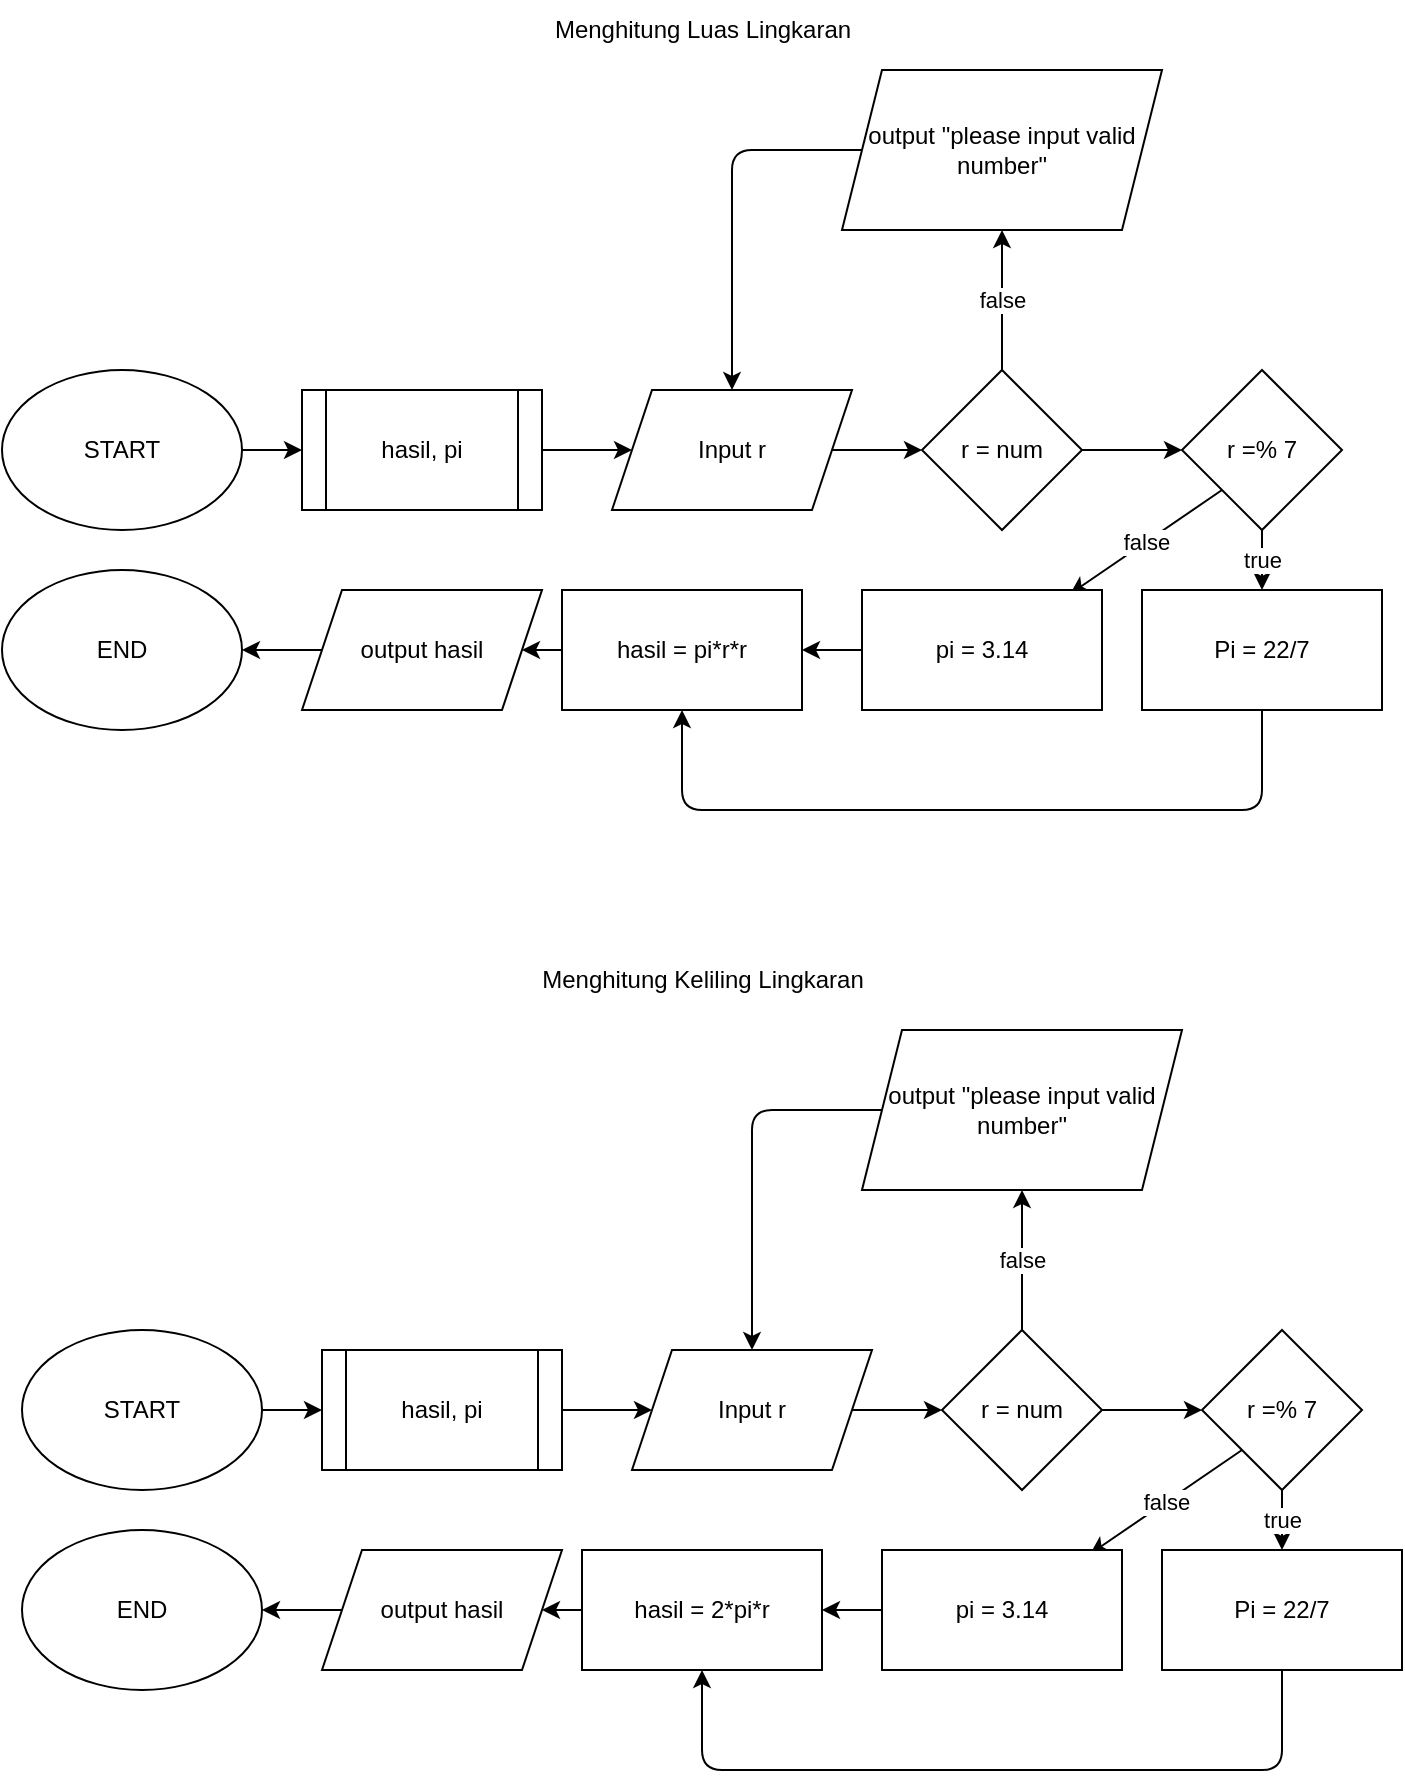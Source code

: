 <mxfile>
    <diagram id="EYSat-z2N-eyqF5U7tOu" name="Luas dan Keliling Lingkaran">
        <mxGraphModel dx="1002" dy="563" grid="1" gridSize="10" guides="1" tooltips="1" connect="1" arrows="1" fold="1" page="1" pageScale="1" pageWidth="850" pageHeight="1100" math="0" shadow="0">
            <root>
                <mxCell id="0"/>
                <mxCell id="1" parent="0"/>
                <mxCell id="10" value="" style="edgeStyle=none;html=1;" edge="1" parent="1" source="2" target="7">
                    <mxGeometry relative="1" as="geometry"/>
                </mxCell>
                <mxCell id="2" value="START" style="ellipse;whiteSpace=wrap;html=1;" vertex="1" parent="1">
                    <mxGeometry x="60" y="220" width="120" height="80" as="geometry"/>
                </mxCell>
                <mxCell id="12" value="" style="edgeStyle=none;html=1;" edge="1" parent="1" source="3" target="11">
                    <mxGeometry relative="1" as="geometry"/>
                </mxCell>
                <mxCell id="3" value="Input r" style="shape=parallelogram;perimeter=parallelogramPerimeter;whiteSpace=wrap;html=1;fixedSize=1;" vertex="1" parent="1">
                    <mxGeometry x="365" y="230" width="120" height="60" as="geometry"/>
                </mxCell>
                <mxCell id="9" value="" style="edgeStyle=none;html=1;" edge="1" parent="1" source="7" target="3">
                    <mxGeometry relative="1" as="geometry"/>
                </mxCell>
                <mxCell id="7" value="hasil, pi" style="shape=process;whiteSpace=wrap;html=1;backgroundOutline=1;" vertex="1" parent="1">
                    <mxGeometry x="210" y="230" width="120" height="60" as="geometry"/>
                </mxCell>
                <mxCell id="14" value="false" style="edgeStyle=none;html=1;" edge="1" parent="1" source="11" target="13">
                    <mxGeometry relative="1" as="geometry"/>
                </mxCell>
                <mxCell id="54" value="" style="edgeStyle=none;html=1;" edge="1" parent="1" source="11" target="53">
                    <mxGeometry relative="1" as="geometry"/>
                </mxCell>
                <mxCell id="11" value="r = num" style="rhombus;whiteSpace=wrap;html=1;" vertex="1" parent="1">
                    <mxGeometry x="520" y="220" width="80" height="80" as="geometry"/>
                </mxCell>
                <mxCell id="3y9N2vOkkK7y7WOd7iPy-93" style="edgeStyle=none;html=1;exitX=0;exitY=0.5;exitDx=0;exitDy=0;entryX=0.5;entryY=0;entryDx=0;entryDy=0;" edge="1" parent="1" source="13" target="3">
                    <mxGeometry relative="1" as="geometry">
                        <Array as="points">
                            <mxPoint x="425" y="110"/>
                        </Array>
                    </mxGeometry>
                </mxCell>
                <mxCell id="13" value="output &quot;please input valid number&quot;" style="shape=parallelogram;perimeter=parallelogramPerimeter;whiteSpace=wrap;html=1;fixedSize=1;" vertex="1" parent="1">
                    <mxGeometry x="480" y="70" width="160" height="80" as="geometry"/>
                </mxCell>
                <mxCell id="56" value="true" style="edgeStyle=none;html=1;" edge="1" parent="1" source="53" target="55">
                    <mxGeometry relative="1" as="geometry"/>
                </mxCell>
                <mxCell id="60" value="false" style="edgeStyle=none;html=1;exitX=0;exitY=1;exitDx=0;exitDy=0;entryX=0.867;entryY=0.033;entryDx=0;entryDy=0;entryPerimeter=0;" edge="1" parent="1" source="53" target="59">
                    <mxGeometry relative="1" as="geometry"/>
                </mxCell>
                <mxCell id="53" value="r =% 7" style="rhombus;whiteSpace=wrap;html=1;" vertex="1" parent="1">
                    <mxGeometry x="650" y="220" width="80" height="80" as="geometry"/>
                </mxCell>
                <mxCell id="64" style="edgeStyle=none;html=1;exitX=0.5;exitY=1;exitDx=0;exitDy=0;entryX=0.5;entryY=1;entryDx=0;entryDy=0;" edge="1" parent="1" source="55" target="61">
                    <mxGeometry relative="1" as="geometry">
                        <Array as="points">
                            <mxPoint x="690" y="440"/>
                            <mxPoint x="400" y="440"/>
                        </Array>
                    </mxGeometry>
                </mxCell>
                <mxCell id="55" value="Pi = 22/7" style="whiteSpace=wrap;html=1;" vertex="1" parent="1">
                    <mxGeometry x="630" y="330" width="120" height="60" as="geometry"/>
                </mxCell>
                <mxCell id="62" value="" style="edgeStyle=none;html=1;" edge="1" parent="1" source="59" target="61">
                    <mxGeometry relative="1" as="geometry"/>
                </mxCell>
                <mxCell id="59" value="pi = 3.14" style="rounded=0;whiteSpace=wrap;html=1;" vertex="1" parent="1">
                    <mxGeometry x="490" y="330" width="120" height="60" as="geometry"/>
                </mxCell>
                <mxCell id="66" style="edgeStyle=none;html=1;exitX=0;exitY=0.5;exitDx=0;exitDy=0;" edge="1" parent="1" source="61" target="65">
                    <mxGeometry relative="1" as="geometry"/>
                </mxCell>
                <mxCell id="61" value="hasil = pi*r*r" style="rounded=0;whiteSpace=wrap;html=1;" vertex="1" parent="1">
                    <mxGeometry x="340" y="330" width="120" height="60" as="geometry"/>
                </mxCell>
                <mxCell id="68" value="" style="edgeStyle=none;html=1;" edge="1" parent="1" source="65" target="67">
                    <mxGeometry relative="1" as="geometry"/>
                </mxCell>
                <mxCell id="65" value="output hasil" style="shape=parallelogram;perimeter=parallelogramPerimeter;whiteSpace=wrap;html=1;fixedSize=1;" vertex="1" parent="1">
                    <mxGeometry x="210" y="330" width="120" height="60" as="geometry"/>
                </mxCell>
                <mxCell id="67" value="END" style="ellipse;whiteSpace=wrap;html=1;" vertex="1" parent="1">
                    <mxGeometry x="60" y="320" width="120" height="80" as="geometry"/>
                </mxCell>
                <mxCell id="70" value="" style="edgeStyle=none;html=1;" edge="1" source="71" target="75" parent="1">
                    <mxGeometry relative="1" as="geometry"/>
                </mxCell>
                <mxCell id="71" value="START" style="ellipse;whiteSpace=wrap;html=1;" vertex="1" parent="1">
                    <mxGeometry x="70" y="700" width="120" height="80" as="geometry"/>
                </mxCell>
                <mxCell id="72" value="" style="edgeStyle=none;html=1;" edge="1" source="73" target="78" parent="1">
                    <mxGeometry relative="1" as="geometry"/>
                </mxCell>
                <mxCell id="73" value="Input r" style="shape=parallelogram;perimeter=parallelogramPerimeter;whiteSpace=wrap;html=1;fixedSize=1;" vertex="1" parent="1">
                    <mxGeometry x="375" y="710" width="120" height="60" as="geometry"/>
                </mxCell>
                <mxCell id="74" value="" style="edgeStyle=none;html=1;" edge="1" source="75" target="73" parent="1">
                    <mxGeometry relative="1" as="geometry"/>
                </mxCell>
                <mxCell id="75" value="hasil, pi" style="shape=process;whiteSpace=wrap;html=1;backgroundOutline=1;" vertex="1" parent="1">
                    <mxGeometry x="220" y="710" width="120" height="60" as="geometry"/>
                </mxCell>
                <mxCell id="76" value="false" style="edgeStyle=none;html=1;" edge="1" source="78" target="80" parent="1">
                    <mxGeometry relative="1" as="geometry"/>
                </mxCell>
                <mxCell id="77" value="" style="edgeStyle=none;html=1;" edge="1" source="78" target="83" parent="1">
                    <mxGeometry relative="1" as="geometry"/>
                </mxCell>
                <mxCell id="78" value="r = num" style="rhombus;whiteSpace=wrap;html=1;" vertex="1" parent="1">
                    <mxGeometry x="530" y="700" width="80" height="80" as="geometry"/>
                </mxCell>
                <mxCell id="3y9N2vOkkK7y7WOd7iPy-92" style="edgeStyle=none;html=1;exitX=0;exitY=0.5;exitDx=0;exitDy=0;entryX=0.5;entryY=0;entryDx=0;entryDy=0;" edge="1" parent="1" source="80" target="73">
                    <mxGeometry relative="1" as="geometry">
                        <Array as="points">
                            <mxPoint x="435" y="590"/>
                        </Array>
                    </mxGeometry>
                </mxCell>
                <mxCell id="80" value="output &quot;please input valid number&quot;" style="shape=parallelogram;perimeter=parallelogramPerimeter;whiteSpace=wrap;html=1;fixedSize=1;" vertex="1" parent="1">
                    <mxGeometry x="490" y="550" width="160" height="80" as="geometry"/>
                </mxCell>
                <mxCell id="81" value="true" style="edgeStyle=none;html=1;" edge="1" source="83" target="85" parent="1">
                    <mxGeometry relative="1" as="geometry"/>
                </mxCell>
                <mxCell id="82" value="false" style="edgeStyle=none;html=1;exitX=0;exitY=1;exitDx=0;exitDy=0;entryX=0.867;entryY=0.033;entryDx=0;entryDy=0;entryPerimeter=0;" edge="1" source="83" target="87" parent="1">
                    <mxGeometry relative="1" as="geometry"/>
                </mxCell>
                <mxCell id="83" value="r =% 7" style="rhombus;whiteSpace=wrap;html=1;" vertex="1" parent="1">
                    <mxGeometry x="660" y="700" width="80" height="80" as="geometry"/>
                </mxCell>
                <mxCell id="84" style="edgeStyle=none;html=1;exitX=0.5;exitY=1;exitDx=0;exitDy=0;entryX=0.5;entryY=1;entryDx=0;entryDy=0;" edge="1" source="85" target="89" parent="1">
                    <mxGeometry relative="1" as="geometry">
                        <Array as="points">
                            <mxPoint x="700" y="920"/>
                            <mxPoint x="410" y="920"/>
                        </Array>
                    </mxGeometry>
                </mxCell>
                <mxCell id="85" value="Pi = 22/7" style="whiteSpace=wrap;html=1;" vertex="1" parent="1">
                    <mxGeometry x="640" y="810" width="120" height="60" as="geometry"/>
                </mxCell>
                <mxCell id="86" value="" style="edgeStyle=none;html=1;" edge="1" source="87" target="89" parent="1">
                    <mxGeometry relative="1" as="geometry"/>
                </mxCell>
                <mxCell id="87" value="pi = 3.14" style="rounded=0;whiteSpace=wrap;html=1;" vertex="1" parent="1">
                    <mxGeometry x="500" y="810" width="120" height="60" as="geometry"/>
                </mxCell>
                <mxCell id="88" style="edgeStyle=none;html=1;exitX=0;exitY=0.5;exitDx=0;exitDy=0;" edge="1" source="89" target="91" parent="1">
                    <mxGeometry relative="1" as="geometry"/>
                </mxCell>
                <mxCell id="89" value="hasil = 2*pi*r" style="rounded=0;whiteSpace=wrap;html=1;" vertex="1" parent="1">
                    <mxGeometry x="350" y="810" width="120" height="60" as="geometry"/>
                </mxCell>
                <mxCell id="90" value="" style="edgeStyle=none;html=1;" edge="1" source="91" target="92" parent="1">
                    <mxGeometry relative="1" as="geometry"/>
                </mxCell>
                <mxCell id="91" value="output hasil" style="shape=parallelogram;perimeter=parallelogramPerimeter;whiteSpace=wrap;html=1;fixedSize=1;" vertex="1" parent="1">
                    <mxGeometry x="220" y="810" width="120" height="60" as="geometry"/>
                </mxCell>
                <mxCell id="92" value="END" style="ellipse;whiteSpace=wrap;html=1;" vertex="1" parent="1">
                    <mxGeometry x="70" y="800" width="120" height="80" as="geometry"/>
                </mxCell>
                <mxCell id="3y9N2vOkkK7y7WOd7iPy-94" value="Menghitung Luas Lingkaran" style="text;html=1;align=center;verticalAlign=middle;resizable=0;points=[];autosize=1;strokeColor=none;fillColor=none;" vertex="1" parent="1">
                    <mxGeometry x="325" y="35" width="170" height="30" as="geometry"/>
                </mxCell>
                <mxCell id="3y9N2vOkkK7y7WOd7iPy-95" value="Menghitung Keliling Lingkaran" style="text;html=1;align=center;verticalAlign=middle;resizable=0;points=[];autosize=1;strokeColor=none;fillColor=none;" vertex="1" parent="1">
                    <mxGeometry x="320" y="510" width="180" height="30" as="geometry"/>
                </mxCell>
            </root>
        </mxGraphModel>
    </diagram>
    <diagram id="mYNq08L5i1HmZil4bkkc" name="Menghitung Luas Dadu">
        <mxGraphModel dx="835" dy="469" grid="1" gridSize="10" guides="1" tooltips="1" connect="1" arrows="1" fold="1" page="1" pageScale="1" pageWidth="850" pageHeight="1100" math="0" shadow="0">
            <root>
                <mxCell id="0"/>
                <mxCell id="1" parent="0"/>
                <mxCell id="7p9fBmsLSSAzzL6cEcp--3" value="" style="edgeStyle=none;html=1;" edge="1" parent="1" source="7p9fBmsLSSAzzL6cEcp--1" target="7p9fBmsLSSAzzL6cEcp--2">
                    <mxGeometry relative="1" as="geometry"/>
                </mxCell>
                <mxCell id="7p9fBmsLSSAzzL6cEcp--1" value="START" style="ellipse;whiteSpace=wrap;html=1;" vertex="1" parent="1">
                    <mxGeometry x="80" y="300" width="120" height="80" as="geometry"/>
                </mxCell>
                <mxCell id="qlpWUZ75xZie_0icfUTR-2" value="" style="edgeStyle=none;html=1;" edge="1" parent="1" source="7p9fBmsLSSAzzL6cEcp--2" target="qlpWUZ75xZie_0icfUTR-1">
                    <mxGeometry relative="1" as="geometry"/>
                </mxCell>
                <mxCell id="7p9fBmsLSSAzzL6cEcp--2" value="hasil" style="shape=process;whiteSpace=wrap;html=1;backgroundOutline=1;" vertex="1" parent="1">
                    <mxGeometry x="230" y="310" width="120" height="60" as="geometry"/>
                </mxCell>
                <mxCell id="qlpWUZ75xZie_0icfUTR-4" value="" style="edgeStyle=none;html=1;" edge="1" parent="1" source="qlpWUZ75xZie_0icfUTR-1" target="qlpWUZ75xZie_0icfUTR-3">
                    <mxGeometry relative="1" as="geometry"/>
                </mxCell>
                <mxCell id="qlpWUZ75xZie_0icfUTR-1" value="input s" style="shape=parallelogram;perimeter=parallelogramPerimeter;whiteSpace=wrap;html=1;fixedSize=1;" vertex="1" parent="1">
                    <mxGeometry x="380" y="310" width="120" height="60" as="geometry"/>
                </mxCell>
                <mxCell id="qlpWUZ75xZie_0icfUTR-6" value="" style="edgeStyle=none;html=1;" edge="1" parent="1" source="qlpWUZ75xZie_0icfUTR-3" target="qlpWUZ75xZie_0icfUTR-5">
                    <mxGeometry relative="1" as="geometry"/>
                </mxCell>
                <mxCell id="qlpWUZ75xZie_0icfUTR-10" value="" style="edgeStyle=none;html=1;" edge="1" parent="1" source="qlpWUZ75xZie_0icfUTR-3" target="qlpWUZ75xZie_0icfUTR-9">
                    <mxGeometry relative="1" as="geometry"/>
                </mxCell>
                <mxCell id="qlpWUZ75xZie_0icfUTR-3" value="s = num" style="rhombus;whiteSpace=wrap;html=1;" vertex="1" parent="1">
                    <mxGeometry x="530" y="300" width="80" height="80" as="geometry"/>
                </mxCell>
                <mxCell id="qlpWUZ75xZie_0icfUTR-18" style="edgeStyle=none;html=1;exitX=0;exitY=0.5;exitDx=0;exitDy=0;entryX=0.5;entryY=0;entryDx=0;entryDy=0;" edge="1" parent="1" source="qlpWUZ75xZie_0icfUTR-5" target="qlpWUZ75xZie_0icfUTR-1">
                    <mxGeometry relative="1" as="geometry">
                        <Array as="points">
                            <mxPoint x="440" y="210"/>
                        </Array>
                    </mxGeometry>
                </mxCell>
                <mxCell id="qlpWUZ75xZie_0icfUTR-5" value="output &quot;please input &lt;br&gt;valid number&quot;" style="shape=parallelogram;perimeter=parallelogramPerimeter;whiteSpace=wrap;html=1;fixedSize=1;" vertex="1" parent="1">
                    <mxGeometry x="490" y="170" width="160" height="80" as="geometry"/>
                </mxCell>
                <mxCell id="qlpWUZ75xZie_0icfUTR-12" value="" style="edgeStyle=none;html=1;" edge="1" parent="1" source="qlpWUZ75xZie_0icfUTR-9" target="qlpWUZ75xZie_0icfUTR-11">
                    <mxGeometry relative="1" as="geometry"/>
                </mxCell>
                <mxCell id="qlpWUZ75xZie_0icfUTR-9" value="hasil = 6*s*s" style="whiteSpace=wrap;html=1;" vertex="1" parent="1">
                    <mxGeometry x="650" y="310" width="120" height="60" as="geometry"/>
                </mxCell>
                <mxCell id="qlpWUZ75xZie_0icfUTR-15" style="edgeStyle=none;html=1;exitX=0;exitY=0.5;exitDx=0;exitDy=0;entryX=1;entryY=0.5;entryDx=0;entryDy=0;" edge="1" parent="1" source="qlpWUZ75xZie_0icfUTR-11" target="qlpWUZ75xZie_0icfUTR-14">
                    <mxGeometry relative="1" as="geometry"/>
                </mxCell>
                <mxCell id="qlpWUZ75xZie_0icfUTR-11" value="output hasil" style="shape=parallelogram;perimeter=parallelogramPerimeter;whiteSpace=wrap;html=1;fixedSize=1;" vertex="1" parent="1">
                    <mxGeometry x="650" y="410" width="120" height="60" as="geometry"/>
                </mxCell>
                <mxCell id="qlpWUZ75xZie_0icfUTR-14" value="END" style="ellipse;whiteSpace=wrap;html=1;" vertex="1" parent="1">
                    <mxGeometry x="80" y="400" width="120" height="80" as="geometry"/>
                </mxCell>
                <mxCell id="qlpWUZ75xZie_0icfUTR-17" value="Menghitung Luas Dadu" style="text;html=1;align=center;verticalAlign=middle;resizable=0;points=[];autosize=1;strokeColor=none;fillColor=none;strokeWidth=2;" vertex="1" parent="1">
                    <mxGeometry x="350" y="110" width="150" height="30" as="geometry"/>
                </mxCell>
            </root>
        </mxGraphModel>
    </diagram>
</mxfile>
